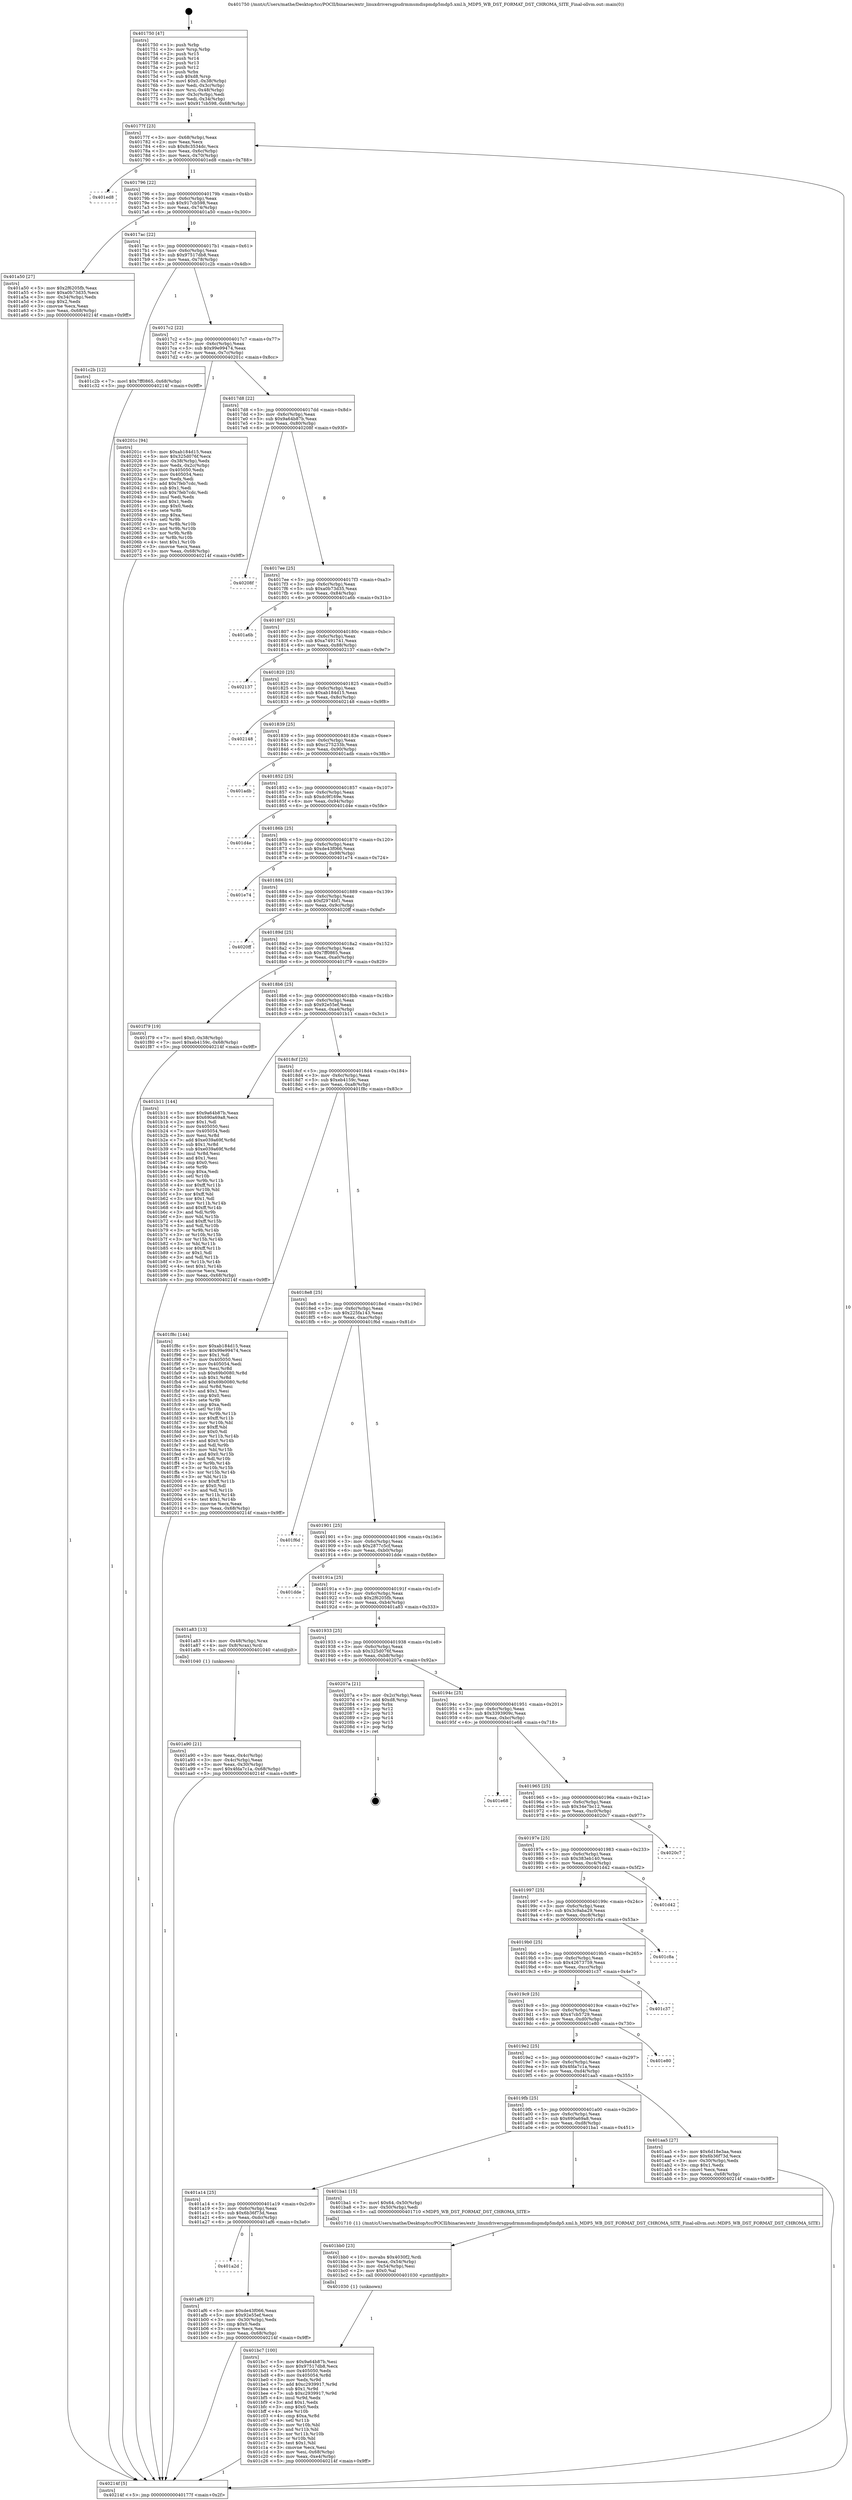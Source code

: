 digraph "0x401750" {
  label = "0x401750 (/mnt/c/Users/mathe/Desktop/tcc/POCII/binaries/extr_linuxdriversgpudrmmsmdispmdp5mdp5.xml.h_MDP5_WB_DST_FORMAT_DST_CHROMA_SITE_Final-ollvm.out::main(0))"
  labelloc = "t"
  node[shape=record]

  Entry [label="",width=0.3,height=0.3,shape=circle,fillcolor=black,style=filled]
  "0x40177f" [label="{
     0x40177f [23]\l
     | [instrs]\l
     &nbsp;&nbsp;0x40177f \<+3\>: mov -0x68(%rbp),%eax\l
     &nbsp;&nbsp;0x401782 \<+2\>: mov %eax,%ecx\l
     &nbsp;&nbsp;0x401784 \<+6\>: sub $0x8c3534dc,%ecx\l
     &nbsp;&nbsp;0x40178a \<+3\>: mov %eax,-0x6c(%rbp)\l
     &nbsp;&nbsp;0x40178d \<+3\>: mov %ecx,-0x70(%rbp)\l
     &nbsp;&nbsp;0x401790 \<+6\>: je 0000000000401ed8 \<main+0x788\>\l
  }"]
  "0x401ed8" [label="{
     0x401ed8\l
  }", style=dashed]
  "0x401796" [label="{
     0x401796 [22]\l
     | [instrs]\l
     &nbsp;&nbsp;0x401796 \<+5\>: jmp 000000000040179b \<main+0x4b\>\l
     &nbsp;&nbsp;0x40179b \<+3\>: mov -0x6c(%rbp),%eax\l
     &nbsp;&nbsp;0x40179e \<+5\>: sub $0x917cb598,%eax\l
     &nbsp;&nbsp;0x4017a3 \<+3\>: mov %eax,-0x74(%rbp)\l
     &nbsp;&nbsp;0x4017a6 \<+6\>: je 0000000000401a50 \<main+0x300\>\l
  }"]
  Exit [label="",width=0.3,height=0.3,shape=circle,fillcolor=black,style=filled,peripheries=2]
  "0x401a50" [label="{
     0x401a50 [27]\l
     | [instrs]\l
     &nbsp;&nbsp;0x401a50 \<+5\>: mov $0x2f6205fb,%eax\l
     &nbsp;&nbsp;0x401a55 \<+5\>: mov $0xa0b73d35,%ecx\l
     &nbsp;&nbsp;0x401a5a \<+3\>: mov -0x34(%rbp),%edx\l
     &nbsp;&nbsp;0x401a5d \<+3\>: cmp $0x2,%edx\l
     &nbsp;&nbsp;0x401a60 \<+3\>: cmovne %ecx,%eax\l
     &nbsp;&nbsp;0x401a63 \<+3\>: mov %eax,-0x68(%rbp)\l
     &nbsp;&nbsp;0x401a66 \<+5\>: jmp 000000000040214f \<main+0x9ff\>\l
  }"]
  "0x4017ac" [label="{
     0x4017ac [22]\l
     | [instrs]\l
     &nbsp;&nbsp;0x4017ac \<+5\>: jmp 00000000004017b1 \<main+0x61\>\l
     &nbsp;&nbsp;0x4017b1 \<+3\>: mov -0x6c(%rbp),%eax\l
     &nbsp;&nbsp;0x4017b4 \<+5\>: sub $0x97517db8,%eax\l
     &nbsp;&nbsp;0x4017b9 \<+3\>: mov %eax,-0x78(%rbp)\l
     &nbsp;&nbsp;0x4017bc \<+6\>: je 0000000000401c2b \<main+0x4db\>\l
  }"]
  "0x40214f" [label="{
     0x40214f [5]\l
     | [instrs]\l
     &nbsp;&nbsp;0x40214f \<+5\>: jmp 000000000040177f \<main+0x2f\>\l
  }"]
  "0x401750" [label="{
     0x401750 [47]\l
     | [instrs]\l
     &nbsp;&nbsp;0x401750 \<+1\>: push %rbp\l
     &nbsp;&nbsp;0x401751 \<+3\>: mov %rsp,%rbp\l
     &nbsp;&nbsp;0x401754 \<+2\>: push %r15\l
     &nbsp;&nbsp;0x401756 \<+2\>: push %r14\l
     &nbsp;&nbsp;0x401758 \<+2\>: push %r13\l
     &nbsp;&nbsp;0x40175a \<+2\>: push %r12\l
     &nbsp;&nbsp;0x40175c \<+1\>: push %rbx\l
     &nbsp;&nbsp;0x40175d \<+7\>: sub $0xd8,%rsp\l
     &nbsp;&nbsp;0x401764 \<+7\>: movl $0x0,-0x38(%rbp)\l
     &nbsp;&nbsp;0x40176b \<+3\>: mov %edi,-0x3c(%rbp)\l
     &nbsp;&nbsp;0x40176e \<+4\>: mov %rsi,-0x48(%rbp)\l
     &nbsp;&nbsp;0x401772 \<+3\>: mov -0x3c(%rbp),%edi\l
     &nbsp;&nbsp;0x401775 \<+3\>: mov %edi,-0x34(%rbp)\l
     &nbsp;&nbsp;0x401778 \<+7\>: movl $0x917cb598,-0x68(%rbp)\l
  }"]
  "0x401bc7" [label="{
     0x401bc7 [100]\l
     | [instrs]\l
     &nbsp;&nbsp;0x401bc7 \<+5\>: mov $0x9a64b87b,%esi\l
     &nbsp;&nbsp;0x401bcc \<+5\>: mov $0x97517db8,%ecx\l
     &nbsp;&nbsp;0x401bd1 \<+7\>: mov 0x405050,%edx\l
     &nbsp;&nbsp;0x401bd8 \<+8\>: mov 0x405054,%r8d\l
     &nbsp;&nbsp;0x401be0 \<+3\>: mov %edx,%r9d\l
     &nbsp;&nbsp;0x401be3 \<+7\>: add $0xc2939917,%r9d\l
     &nbsp;&nbsp;0x401bea \<+4\>: sub $0x1,%r9d\l
     &nbsp;&nbsp;0x401bee \<+7\>: sub $0xc2939917,%r9d\l
     &nbsp;&nbsp;0x401bf5 \<+4\>: imul %r9d,%edx\l
     &nbsp;&nbsp;0x401bf9 \<+3\>: and $0x1,%edx\l
     &nbsp;&nbsp;0x401bfc \<+3\>: cmp $0x0,%edx\l
     &nbsp;&nbsp;0x401bff \<+4\>: sete %r10b\l
     &nbsp;&nbsp;0x401c03 \<+4\>: cmp $0xa,%r8d\l
     &nbsp;&nbsp;0x401c07 \<+4\>: setl %r11b\l
     &nbsp;&nbsp;0x401c0b \<+3\>: mov %r10b,%bl\l
     &nbsp;&nbsp;0x401c0e \<+3\>: and %r11b,%bl\l
     &nbsp;&nbsp;0x401c11 \<+3\>: xor %r11b,%r10b\l
     &nbsp;&nbsp;0x401c14 \<+3\>: or %r10b,%bl\l
     &nbsp;&nbsp;0x401c17 \<+3\>: test $0x1,%bl\l
     &nbsp;&nbsp;0x401c1a \<+3\>: cmovne %ecx,%esi\l
     &nbsp;&nbsp;0x401c1d \<+3\>: mov %esi,-0x68(%rbp)\l
     &nbsp;&nbsp;0x401c20 \<+6\>: mov %eax,-0xe4(%rbp)\l
     &nbsp;&nbsp;0x401c26 \<+5\>: jmp 000000000040214f \<main+0x9ff\>\l
  }"]
  "0x401c2b" [label="{
     0x401c2b [12]\l
     | [instrs]\l
     &nbsp;&nbsp;0x401c2b \<+7\>: movl $0x7ff0865,-0x68(%rbp)\l
     &nbsp;&nbsp;0x401c32 \<+5\>: jmp 000000000040214f \<main+0x9ff\>\l
  }"]
  "0x4017c2" [label="{
     0x4017c2 [22]\l
     | [instrs]\l
     &nbsp;&nbsp;0x4017c2 \<+5\>: jmp 00000000004017c7 \<main+0x77\>\l
     &nbsp;&nbsp;0x4017c7 \<+3\>: mov -0x6c(%rbp),%eax\l
     &nbsp;&nbsp;0x4017ca \<+5\>: sub $0x99e99474,%eax\l
     &nbsp;&nbsp;0x4017cf \<+3\>: mov %eax,-0x7c(%rbp)\l
     &nbsp;&nbsp;0x4017d2 \<+6\>: je 000000000040201c \<main+0x8cc\>\l
  }"]
  "0x401bb0" [label="{
     0x401bb0 [23]\l
     | [instrs]\l
     &nbsp;&nbsp;0x401bb0 \<+10\>: movabs $0x4030f2,%rdi\l
     &nbsp;&nbsp;0x401bba \<+3\>: mov %eax,-0x54(%rbp)\l
     &nbsp;&nbsp;0x401bbd \<+3\>: mov -0x54(%rbp),%esi\l
     &nbsp;&nbsp;0x401bc0 \<+2\>: mov $0x0,%al\l
     &nbsp;&nbsp;0x401bc2 \<+5\>: call 0000000000401030 \<printf@plt\>\l
     | [calls]\l
     &nbsp;&nbsp;0x401030 \{1\} (unknown)\l
  }"]
  "0x40201c" [label="{
     0x40201c [94]\l
     | [instrs]\l
     &nbsp;&nbsp;0x40201c \<+5\>: mov $0xab184d15,%eax\l
     &nbsp;&nbsp;0x402021 \<+5\>: mov $0x325d076f,%ecx\l
     &nbsp;&nbsp;0x402026 \<+3\>: mov -0x38(%rbp),%edx\l
     &nbsp;&nbsp;0x402029 \<+3\>: mov %edx,-0x2c(%rbp)\l
     &nbsp;&nbsp;0x40202c \<+7\>: mov 0x405050,%edx\l
     &nbsp;&nbsp;0x402033 \<+7\>: mov 0x405054,%esi\l
     &nbsp;&nbsp;0x40203a \<+2\>: mov %edx,%edi\l
     &nbsp;&nbsp;0x40203c \<+6\>: add $0x7feb7cdc,%edi\l
     &nbsp;&nbsp;0x402042 \<+3\>: sub $0x1,%edi\l
     &nbsp;&nbsp;0x402045 \<+6\>: sub $0x7feb7cdc,%edi\l
     &nbsp;&nbsp;0x40204b \<+3\>: imul %edi,%edx\l
     &nbsp;&nbsp;0x40204e \<+3\>: and $0x1,%edx\l
     &nbsp;&nbsp;0x402051 \<+3\>: cmp $0x0,%edx\l
     &nbsp;&nbsp;0x402054 \<+4\>: sete %r8b\l
     &nbsp;&nbsp;0x402058 \<+3\>: cmp $0xa,%esi\l
     &nbsp;&nbsp;0x40205b \<+4\>: setl %r9b\l
     &nbsp;&nbsp;0x40205f \<+3\>: mov %r8b,%r10b\l
     &nbsp;&nbsp;0x402062 \<+3\>: and %r9b,%r10b\l
     &nbsp;&nbsp;0x402065 \<+3\>: xor %r9b,%r8b\l
     &nbsp;&nbsp;0x402068 \<+3\>: or %r8b,%r10b\l
     &nbsp;&nbsp;0x40206b \<+4\>: test $0x1,%r10b\l
     &nbsp;&nbsp;0x40206f \<+3\>: cmovne %ecx,%eax\l
     &nbsp;&nbsp;0x402072 \<+3\>: mov %eax,-0x68(%rbp)\l
     &nbsp;&nbsp;0x402075 \<+5\>: jmp 000000000040214f \<main+0x9ff\>\l
  }"]
  "0x4017d8" [label="{
     0x4017d8 [22]\l
     | [instrs]\l
     &nbsp;&nbsp;0x4017d8 \<+5\>: jmp 00000000004017dd \<main+0x8d\>\l
     &nbsp;&nbsp;0x4017dd \<+3\>: mov -0x6c(%rbp),%eax\l
     &nbsp;&nbsp;0x4017e0 \<+5\>: sub $0x9a64b87b,%eax\l
     &nbsp;&nbsp;0x4017e5 \<+3\>: mov %eax,-0x80(%rbp)\l
     &nbsp;&nbsp;0x4017e8 \<+6\>: je 000000000040208f \<main+0x93f\>\l
  }"]
  "0x401a2d" [label="{
     0x401a2d\l
  }", style=dashed]
  "0x40208f" [label="{
     0x40208f\l
  }", style=dashed]
  "0x4017ee" [label="{
     0x4017ee [25]\l
     | [instrs]\l
     &nbsp;&nbsp;0x4017ee \<+5\>: jmp 00000000004017f3 \<main+0xa3\>\l
     &nbsp;&nbsp;0x4017f3 \<+3\>: mov -0x6c(%rbp),%eax\l
     &nbsp;&nbsp;0x4017f6 \<+5\>: sub $0xa0b73d35,%eax\l
     &nbsp;&nbsp;0x4017fb \<+6\>: mov %eax,-0x84(%rbp)\l
     &nbsp;&nbsp;0x401801 \<+6\>: je 0000000000401a6b \<main+0x31b\>\l
  }"]
  "0x401af6" [label="{
     0x401af6 [27]\l
     | [instrs]\l
     &nbsp;&nbsp;0x401af6 \<+5\>: mov $0xde43f066,%eax\l
     &nbsp;&nbsp;0x401afb \<+5\>: mov $0x92e55ef,%ecx\l
     &nbsp;&nbsp;0x401b00 \<+3\>: mov -0x30(%rbp),%edx\l
     &nbsp;&nbsp;0x401b03 \<+3\>: cmp $0x0,%edx\l
     &nbsp;&nbsp;0x401b06 \<+3\>: cmove %ecx,%eax\l
     &nbsp;&nbsp;0x401b09 \<+3\>: mov %eax,-0x68(%rbp)\l
     &nbsp;&nbsp;0x401b0c \<+5\>: jmp 000000000040214f \<main+0x9ff\>\l
  }"]
  "0x401a6b" [label="{
     0x401a6b\l
  }", style=dashed]
  "0x401807" [label="{
     0x401807 [25]\l
     | [instrs]\l
     &nbsp;&nbsp;0x401807 \<+5\>: jmp 000000000040180c \<main+0xbc\>\l
     &nbsp;&nbsp;0x40180c \<+3\>: mov -0x6c(%rbp),%eax\l
     &nbsp;&nbsp;0x40180f \<+5\>: sub $0xa7491741,%eax\l
     &nbsp;&nbsp;0x401814 \<+6\>: mov %eax,-0x88(%rbp)\l
     &nbsp;&nbsp;0x40181a \<+6\>: je 0000000000402137 \<main+0x9e7\>\l
  }"]
  "0x401a14" [label="{
     0x401a14 [25]\l
     | [instrs]\l
     &nbsp;&nbsp;0x401a14 \<+5\>: jmp 0000000000401a19 \<main+0x2c9\>\l
     &nbsp;&nbsp;0x401a19 \<+3\>: mov -0x6c(%rbp),%eax\l
     &nbsp;&nbsp;0x401a1c \<+5\>: sub $0x6b36f73d,%eax\l
     &nbsp;&nbsp;0x401a21 \<+6\>: mov %eax,-0xdc(%rbp)\l
     &nbsp;&nbsp;0x401a27 \<+6\>: je 0000000000401af6 \<main+0x3a6\>\l
  }"]
  "0x402137" [label="{
     0x402137\l
  }", style=dashed]
  "0x401820" [label="{
     0x401820 [25]\l
     | [instrs]\l
     &nbsp;&nbsp;0x401820 \<+5\>: jmp 0000000000401825 \<main+0xd5\>\l
     &nbsp;&nbsp;0x401825 \<+3\>: mov -0x6c(%rbp),%eax\l
     &nbsp;&nbsp;0x401828 \<+5\>: sub $0xab184d15,%eax\l
     &nbsp;&nbsp;0x40182d \<+6\>: mov %eax,-0x8c(%rbp)\l
     &nbsp;&nbsp;0x401833 \<+6\>: je 0000000000402148 \<main+0x9f8\>\l
  }"]
  "0x401ba1" [label="{
     0x401ba1 [15]\l
     | [instrs]\l
     &nbsp;&nbsp;0x401ba1 \<+7\>: movl $0x64,-0x50(%rbp)\l
     &nbsp;&nbsp;0x401ba8 \<+3\>: mov -0x50(%rbp),%edi\l
     &nbsp;&nbsp;0x401bab \<+5\>: call 0000000000401710 \<MDP5_WB_DST_FORMAT_DST_CHROMA_SITE\>\l
     | [calls]\l
     &nbsp;&nbsp;0x401710 \{1\} (/mnt/c/Users/mathe/Desktop/tcc/POCII/binaries/extr_linuxdriversgpudrmmsmdispmdp5mdp5.xml.h_MDP5_WB_DST_FORMAT_DST_CHROMA_SITE_Final-ollvm.out::MDP5_WB_DST_FORMAT_DST_CHROMA_SITE)\l
  }"]
  "0x402148" [label="{
     0x402148\l
  }", style=dashed]
  "0x401839" [label="{
     0x401839 [25]\l
     | [instrs]\l
     &nbsp;&nbsp;0x401839 \<+5\>: jmp 000000000040183e \<main+0xee\>\l
     &nbsp;&nbsp;0x40183e \<+3\>: mov -0x6c(%rbp),%eax\l
     &nbsp;&nbsp;0x401841 \<+5\>: sub $0xc275233b,%eax\l
     &nbsp;&nbsp;0x401846 \<+6\>: mov %eax,-0x90(%rbp)\l
     &nbsp;&nbsp;0x40184c \<+6\>: je 0000000000401adb \<main+0x38b\>\l
  }"]
  "0x4019fb" [label="{
     0x4019fb [25]\l
     | [instrs]\l
     &nbsp;&nbsp;0x4019fb \<+5\>: jmp 0000000000401a00 \<main+0x2b0\>\l
     &nbsp;&nbsp;0x401a00 \<+3\>: mov -0x6c(%rbp),%eax\l
     &nbsp;&nbsp;0x401a03 \<+5\>: sub $0x690a69a8,%eax\l
     &nbsp;&nbsp;0x401a08 \<+6\>: mov %eax,-0xd8(%rbp)\l
     &nbsp;&nbsp;0x401a0e \<+6\>: je 0000000000401ba1 \<main+0x451\>\l
  }"]
  "0x401adb" [label="{
     0x401adb\l
  }", style=dashed]
  "0x401852" [label="{
     0x401852 [25]\l
     | [instrs]\l
     &nbsp;&nbsp;0x401852 \<+5\>: jmp 0000000000401857 \<main+0x107\>\l
     &nbsp;&nbsp;0x401857 \<+3\>: mov -0x6c(%rbp),%eax\l
     &nbsp;&nbsp;0x40185a \<+5\>: sub $0xdc9f169e,%eax\l
     &nbsp;&nbsp;0x40185f \<+6\>: mov %eax,-0x94(%rbp)\l
     &nbsp;&nbsp;0x401865 \<+6\>: je 0000000000401d4e \<main+0x5fe\>\l
  }"]
  "0x401aa5" [label="{
     0x401aa5 [27]\l
     | [instrs]\l
     &nbsp;&nbsp;0x401aa5 \<+5\>: mov $0x6d18e3aa,%eax\l
     &nbsp;&nbsp;0x401aaa \<+5\>: mov $0x6b36f73d,%ecx\l
     &nbsp;&nbsp;0x401aaf \<+3\>: mov -0x30(%rbp),%edx\l
     &nbsp;&nbsp;0x401ab2 \<+3\>: cmp $0x1,%edx\l
     &nbsp;&nbsp;0x401ab5 \<+3\>: cmovl %ecx,%eax\l
     &nbsp;&nbsp;0x401ab8 \<+3\>: mov %eax,-0x68(%rbp)\l
     &nbsp;&nbsp;0x401abb \<+5\>: jmp 000000000040214f \<main+0x9ff\>\l
  }"]
  "0x401d4e" [label="{
     0x401d4e\l
  }", style=dashed]
  "0x40186b" [label="{
     0x40186b [25]\l
     | [instrs]\l
     &nbsp;&nbsp;0x40186b \<+5\>: jmp 0000000000401870 \<main+0x120\>\l
     &nbsp;&nbsp;0x401870 \<+3\>: mov -0x6c(%rbp),%eax\l
     &nbsp;&nbsp;0x401873 \<+5\>: sub $0xde43f066,%eax\l
     &nbsp;&nbsp;0x401878 \<+6\>: mov %eax,-0x98(%rbp)\l
     &nbsp;&nbsp;0x40187e \<+6\>: je 0000000000401e74 \<main+0x724\>\l
  }"]
  "0x4019e2" [label="{
     0x4019e2 [25]\l
     | [instrs]\l
     &nbsp;&nbsp;0x4019e2 \<+5\>: jmp 00000000004019e7 \<main+0x297\>\l
     &nbsp;&nbsp;0x4019e7 \<+3\>: mov -0x6c(%rbp),%eax\l
     &nbsp;&nbsp;0x4019ea \<+5\>: sub $0x4fda7c1a,%eax\l
     &nbsp;&nbsp;0x4019ef \<+6\>: mov %eax,-0xd4(%rbp)\l
     &nbsp;&nbsp;0x4019f5 \<+6\>: je 0000000000401aa5 \<main+0x355\>\l
  }"]
  "0x401e74" [label="{
     0x401e74\l
  }", style=dashed]
  "0x401884" [label="{
     0x401884 [25]\l
     | [instrs]\l
     &nbsp;&nbsp;0x401884 \<+5\>: jmp 0000000000401889 \<main+0x139\>\l
     &nbsp;&nbsp;0x401889 \<+3\>: mov -0x6c(%rbp),%eax\l
     &nbsp;&nbsp;0x40188c \<+5\>: sub $0xf2974bf1,%eax\l
     &nbsp;&nbsp;0x401891 \<+6\>: mov %eax,-0x9c(%rbp)\l
     &nbsp;&nbsp;0x401897 \<+6\>: je 00000000004020ff \<main+0x9af\>\l
  }"]
  "0x401e80" [label="{
     0x401e80\l
  }", style=dashed]
  "0x4020ff" [label="{
     0x4020ff\l
  }", style=dashed]
  "0x40189d" [label="{
     0x40189d [25]\l
     | [instrs]\l
     &nbsp;&nbsp;0x40189d \<+5\>: jmp 00000000004018a2 \<main+0x152\>\l
     &nbsp;&nbsp;0x4018a2 \<+3\>: mov -0x6c(%rbp),%eax\l
     &nbsp;&nbsp;0x4018a5 \<+5\>: sub $0x7ff0865,%eax\l
     &nbsp;&nbsp;0x4018aa \<+6\>: mov %eax,-0xa0(%rbp)\l
     &nbsp;&nbsp;0x4018b0 \<+6\>: je 0000000000401f79 \<main+0x829\>\l
  }"]
  "0x4019c9" [label="{
     0x4019c9 [25]\l
     | [instrs]\l
     &nbsp;&nbsp;0x4019c9 \<+5\>: jmp 00000000004019ce \<main+0x27e\>\l
     &nbsp;&nbsp;0x4019ce \<+3\>: mov -0x6c(%rbp),%eax\l
     &nbsp;&nbsp;0x4019d1 \<+5\>: sub $0x47cb5729,%eax\l
     &nbsp;&nbsp;0x4019d6 \<+6\>: mov %eax,-0xd0(%rbp)\l
     &nbsp;&nbsp;0x4019dc \<+6\>: je 0000000000401e80 \<main+0x730\>\l
  }"]
  "0x401f79" [label="{
     0x401f79 [19]\l
     | [instrs]\l
     &nbsp;&nbsp;0x401f79 \<+7\>: movl $0x0,-0x38(%rbp)\l
     &nbsp;&nbsp;0x401f80 \<+7\>: movl $0xeb4159c,-0x68(%rbp)\l
     &nbsp;&nbsp;0x401f87 \<+5\>: jmp 000000000040214f \<main+0x9ff\>\l
  }"]
  "0x4018b6" [label="{
     0x4018b6 [25]\l
     | [instrs]\l
     &nbsp;&nbsp;0x4018b6 \<+5\>: jmp 00000000004018bb \<main+0x16b\>\l
     &nbsp;&nbsp;0x4018bb \<+3\>: mov -0x6c(%rbp),%eax\l
     &nbsp;&nbsp;0x4018be \<+5\>: sub $0x92e55ef,%eax\l
     &nbsp;&nbsp;0x4018c3 \<+6\>: mov %eax,-0xa4(%rbp)\l
     &nbsp;&nbsp;0x4018c9 \<+6\>: je 0000000000401b11 \<main+0x3c1\>\l
  }"]
  "0x401c37" [label="{
     0x401c37\l
  }", style=dashed]
  "0x401b11" [label="{
     0x401b11 [144]\l
     | [instrs]\l
     &nbsp;&nbsp;0x401b11 \<+5\>: mov $0x9a64b87b,%eax\l
     &nbsp;&nbsp;0x401b16 \<+5\>: mov $0x690a69a8,%ecx\l
     &nbsp;&nbsp;0x401b1b \<+2\>: mov $0x1,%dl\l
     &nbsp;&nbsp;0x401b1d \<+7\>: mov 0x405050,%esi\l
     &nbsp;&nbsp;0x401b24 \<+7\>: mov 0x405054,%edi\l
     &nbsp;&nbsp;0x401b2b \<+3\>: mov %esi,%r8d\l
     &nbsp;&nbsp;0x401b2e \<+7\>: add $0xe039a69f,%r8d\l
     &nbsp;&nbsp;0x401b35 \<+4\>: sub $0x1,%r8d\l
     &nbsp;&nbsp;0x401b39 \<+7\>: sub $0xe039a69f,%r8d\l
     &nbsp;&nbsp;0x401b40 \<+4\>: imul %r8d,%esi\l
     &nbsp;&nbsp;0x401b44 \<+3\>: and $0x1,%esi\l
     &nbsp;&nbsp;0x401b47 \<+3\>: cmp $0x0,%esi\l
     &nbsp;&nbsp;0x401b4a \<+4\>: sete %r9b\l
     &nbsp;&nbsp;0x401b4e \<+3\>: cmp $0xa,%edi\l
     &nbsp;&nbsp;0x401b51 \<+4\>: setl %r10b\l
     &nbsp;&nbsp;0x401b55 \<+3\>: mov %r9b,%r11b\l
     &nbsp;&nbsp;0x401b58 \<+4\>: xor $0xff,%r11b\l
     &nbsp;&nbsp;0x401b5c \<+3\>: mov %r10b,%bl\l
     &nbsp;&nbsp;0x401b5f \<+3\>: xor $0xff,%bl\l
     &nbsp;&nbsp;0x401b62 \<+3\>: xor $0x1,%dl\l
     &nbsp;&nbsp;0x401b65 \<+3\>: mov %r11b,%r14b\l
     &nbsp;&nbsp;0x401b68 \<+4\>: and $0xff,%r14b\l
     &nbsp;&nbsp;0x401b6c \<+3\>: and %dl,%r9b\l
     &nbsp;&nbsp;0x401b6f \<+3\>: mov %bl,%r15b\l
     &nbsp;&nbsp;0x401b72 \<+4\>: and $0xff,%r15b\l
     &nbsp;&nbsp;0x401b76 \<+3\>: and %dl,%r10b\l
     &nbsp;&nbsp;0x401b79 \<+3\>: or %r9b,%r14b\l
     &nbsp;&nbsp;0x401b7c \<+3\>: or %r10b,%r15b\l
     &nbsp;&nbsp;0x401b7f \<+3\>: xor %r15b,%r14b\l
     &nbsp;&nbsp;0x401b82 \<+3\>: or %bl,%r11b\l
     &nbsp;&nbsp;0x401b85 \<+4\>: xor $0xff,%r11b\l
     &nbsp;&nbsp;0x401b89 \<+3\>: or $0x1,%dl\l
     &nbsp;&nbsp;0x401b8c \<+3\>: and %dl,%r11b\l
     &nbsp;&nbsp;0x401b8f \<+3\>: or %r11b,%r14b\l
     &nbsp;&nbsp;0x401b92 \<+4\>: test $0x1,%r14b\l
     &nbsp;&nbsp;0x401b96 \<+3\>: cmovne %ecx,%eax\l
     &nbsp;&nbsp;0x401b99 \<+3\>: mov %eax,-0x68(%rbp)\l
     &nbsp;&nbsp;0x401b9c \<+5\>: jmp 000000000040214f \<main+0x9ff\>\l
  }"]
  "0x4018cf" [label="{
     0x4018cf [25]\l
     | [instrs]\l
     &nbsp;&nbsp;0x4018cf \<+5\>: jmp 00000000004018d4 \<main+0x184\>\l
     &nbsp;&nbsp;0x4018d4 \<+3\>: mov -0x6c(%rbp),%eax\l
     &nbsp;&nbsp;0x4018d7 \<+5\>: sub $0xeb4159c,%eax\l
     &nbsp;&nbsp;0x4018dc \<+6\>: mov %eax,-0xa8(%rbp)\l
     &nbsp;&nbsp;0x4018e2 \<+6\>: je 0000000000401f8c \<main+0x83c\>\l
  }"]
  "0x4019b0" [label="{
     0x4019b0 [25]\l
     | [instrs]\l
     &nbsp;&nbsp;0x4019b0 \<+5\>: jmp 00000000004019b5 \<main+0x265\>\l
     &nbsp;&nbsp;0x4019b5 \<+3\>: mov -0x6c(%rbp),%eax\l
     &nbsp;&nbsp;0x4019b8 \<+5\>: sub $0x42673759,%eax\l
     &nbsp;&nbsp;0x4019bd \<+6\>: mov %eax,-0xcc(%rbp)\l
     &nbsp;&nbsp;0x4019c3 \<+6\>: je 0000000000401c37 \<main+0x4e7\>\l
  }"]
  "0x401f8c" [label="{
     0x401f8c [144]\l
     | [instrs]\l
     &nbsp;&nbsp;0x401f8c \<+5\>: mov $0xab184d15,%eax\l
     &nbsp;&nbsp;0x401f91 \<+5\>: mov $0x99e99474,%ecx\l
     &nbsp;&nbsp;0x401f96 \<+2\>: mov $0x1,%dl\l
     &nbsp;&nbsp;0x401f98 \<+7\>: mov 0x405050,%esi\l
     &nbsp;&nbsp;0x401f9f \<+7\>: mov 0x405054,%edi\l
     &nbsp;&nbsp;0x401fa6 \<+3\>: mov %esi,%r8d\l
     &nbsp;&nbsp;0x401fa9 \<+7\>: sub $0x69b0080,%r8d\l
     &nbsp;&nbsp;0x401fb0 \<+4\>: sub $0x1,%r8d\l
     &nbsp;&nbsp;0x401fb4 \<+7\>: add $0x69b0080,%r8d\l
     &nbsp;&nbsp;0x401fbb \<+4\>: imul %r8d,%esi\l
     &nbsp;&nbsp;0x401fbf \<+3\>: and $0x1,%esi\l
     &nbsp;&nbsp;0x401fc2 \<+3\>: cmp $0x0,%esi\l
     &nbsp;&nbsp;0x401fc5 \<+4\>: sete %r9b\l
     &nbsp;&nbsp;0x401fc9 \<+3\>: cmp $0xa,%edi\l
     &nbsp;&nbsp;0x401fcc \<+4\>: setl %r10b\l
     &nbsp;&nbsp;0x401fd0 \<+3\>: mov %r9b,%r11b\l
     &nbsp;&nbsp;0x401fd3 \<+4\>: xor $0xff,%r11b\l
     &nbsp;&nbsp;0x401fd7 \<+3\>: mov %r10b,%bl\l
     &nbsp;&nbsp;0x401fda \<+3\>: xor $0xff,%bl\l
     &nbsp;&nbsp;0x401fdd \<+3\>: xor $0x0,%dl\l
     &nbsp;&nbsp;0x401fe0 \<+3\>: mov %r11b,%r14b\l
     &nbsp;&nbsp;0x401fe3 \<+4\>: and $0x0,%r14b\l
     &nbsp;&nbsp;0x401fe7 \<+3\>: and %dl,%r9b\l
     &nbsp;&nbsp;0x401fea \<+3\>: mov %bl,%r15b\l
     &nbsp;&nbsp;0x401fed \<+4\>: and $0x0,%r15b\l
     &nbsp;&nbsp;0x401ff1 \<+3\>: and %dl,%r10b\l
     &nbsp;&nbsp;0x401ff4 \<+3\>: or %r9b,%r14b\l
     &nbsp;&nbsp;0x401ff7 \<+3\>: or %r10b,%r15b\l
     &nbsp;&nbsp;0x401ffa \<+3\>: xor %r15b,%r14b\l
     &nbsp;&nbsp;0x401ffd \<+3\>: or %bl,%r11b\l
     &nbsp;&nbsp;0x402000 \<+4\>: xor $0xff,%r11b\l
     &nbsp;&nbsp;0x402004 \<+3\>: or $0x0,%dl\l
     &nbsp;&nbsp;0x402007 \<+3\>: and %dl,%r11b\l
     &nbsp;&nbsp;0x40200a \<+3\>: or %r11b,%r14b\l
     &nbsp;&nbsp;0x40200d \<+4\>: test $0x1,%r14b\l
     &nbsp;&nbsp;0x402011 \<+3\>: cmovne %ecx,%eax\l
     &nbsp;&nbsp;0x402014 \<+3\>: mov %eax,-0x68(%rbp)\l
     &nbsp;&nbsp;0x402017 \<+5\>: jmp 000000000040214f \<main+0x9ff\>\l
  }"]
  "0x4018e8" [label="{
     0x4018e8 [25]\l
     | [instrs]\l
     &nbsp;&nbsp;0x4018e8 \<+5\>: jmp 00000000004018ed \<main+0x19d\>\l
     &nbsp;&nbsp;0x4018ed \<+3\>: mov -0x6c(%rbp),%eax\l
     &nbsp;&nbsp;0x4018f0 \<+5\>: sub $0x225fa143,%eax\l
     &nbsp;&nbsp;0x4018f5 \<+6\>: mov %eax,-0xac(%rbp)\l
     &nbsp;&nbsp;0x4018fb \<+6\>: je 0000000000401f6d \<main+0x81d\>\l
  }"]
  "0x401c8a" [label="{
     0x401c8a\l
  }", style=dashed]
  "0x401f6d" [label="{
     0x401f6d\l
  }", style=dashed]
  "0x401901" [label="{
     0x401901 [25]\l
     | [instrs]\l
     &nbsp;&nbsp;0x401901 \<+5\>: jmp 0000000000401906 \<main+0x1b6\>\l
     &nbsp;&nbsp;0x401906 \<+3\>: mov -0x6c(%rbp),%eax\l
     &nbsp;&nbsp;0x401909 \<+5\>: sub $0x2877c5cf,%eax\l
     &nbsp;&nbsp;0x40190e \<+6\>: mov %eax,-0xb0(%rbp)\l
     &nbsp;&nbsp;0x401914 \<+6\>: je 0000000000401dde \<main+0x68e\>\l
  }"]
  "0x401997" [label="{
     0x401997 [25]\l
     | [instrs]\l
     &nbsp;&nbsp;0x401997 \<+5\>: jmp 000000000040199c \<main+0x24c\>\l
     &nbsp;&nbsp;0x40199c \<+3\>: mov -0x6c(%rbp),%eax\l
     &nbsp;&nbsp;0x40199f \<+5\>: sub $0x3c9aba29,%eax\l
     &nbsp;&nbsp;0x4019a4 \<+6\>: mov %eax,-0xc8(%rbp)\l
     &nbsp;&nbsp;0x4019aa \<+6\>: je 0000000000401c8a \<main+0x53a\>\l
  }"]
  "0x401dde" [label="{
     0x401dde\l
  }", style=dashed]
  "0x40191a" [label="{
     0x40191a [25]\l
     | [instrs]\l
     &nbsp;&nbsp;0x40191a \<+5\>: jmp 000000000040191f \<main+0x1cf\>\l
     &nbsp;&nbsp;0x40191f \<+3\>: mov -0x6c(%rbp),%eax\l
     &nbsp;&nbsp;0x401922 \<+5\>: sub $0x2f6205fb,%eax\l
     &nbsp;&nbsp;0x401927 \<+6\>: mov %eax,-0xb4(%rbp)\l
     &nbsp;&nbsp;0x40192d \<+6\>: je 0000000000401a83 \<main+0x333\>\l
  }"]
  "0x401d42" [label="{
     0x401d42\l
  }", style=dashed]
  "0x401a83" [label="{
     0x401a83 [13]\l
     | [instrs]\l
     &nbsp;&nbsp;0x401a83 \<+4\>: mov -0x48(%rbp),%rax\l
     &nbsp;&nbsp;0x401a87 \<+4\>: mov 0x8(%rax),%rdi\l
     &nbsp;&nbsp;0x401a8b \<+5\>: call 0000000000401040 \<atoi@plt\>\l
     | [calls]\l
     &nbsp;&nbsp;0x401040 \{1\} (unknown)\l
  }"]
  "0x401933" [label="{
     0x401933 [25]\l
     | [instrs]\l
     &nbsp;&nbsp;0x401933 \<+5\>: jmp 0000000000401938 \<main+0x1e8\>\l
     &nbsp;&nbsp;0x401938 \<+3\>: mov -0x6c(%rbp),%eax\l
     &nbsp;&nbsp;0x40193b \<+5\>: sub $0x325d076f,%eax\l
     &nbsp;&nbsp;0x401940 \<+6\>: mov %eax,-0xb8(%rbp)\l
     &nbsp;&nbsp;0x401946 \<+6\>: je 000000000040207a \<main+0x92a\>\l
  }"]
  "0x401a90" [label="{
     0x401a90 [21]\l
     | [instrs]\l
     &nbsp;&nbsp;0x401a90 \<+3\>: mov %eax,-0x4c(%rbp)\l
     &nbsp;&nbsp;0x401a93 \<+3\>: mov -0x4c(%rbp),%eax\l
     &nbsp;&nbsp;0x401a96 \<+3\>: mov %eax,-0x30(%rbp)\l
     &nbsp;&nbsp;0x401a99 \<+7\>: movl $0x4fda7c1a,-0x68(%rbp)\l
     &nbsp;&nbsp;0x401aa0 \<+5\>: jmp 000000000040214f \<main+0x9ff\>\l
  }"]
  "0x40197e" [label="{
     0x40197e [25]\l
     | [instrs]\l
     &nbsp;&nbsp;0x40197e \<+5\>: jmp 0000000000401983 \<main+0x233\>\l
     &nbsp;&nbsp;0x401983 \<+3\>: mov -0x6c(%rbp),%eax\l
     &nbsp;&nbsp;0x401986 \<+5\>: sub $0x383eb140,%eax\l
     &nbsp;&nbsp;0x40198b \<+6\>: mov %eax,-0xc4(%rbp)\l
     &nbsp;&nbsp;0x401991 \<+6\>: je 0000000000401d42 \<main+0x5f2\>\l
  }"]
  "0x40207a" [label="{
     0x40207a [21]\l
     | [instrs]\l
     &nbsp;&nbsp;0x40207a \<+3\>: mov -0x2c(%rbp),%eax\l
     &nbsp;&nbsp;0x40207d \<+7\>: add $0xd8,%rsp\l
     &nbsp;&nbsp;0x402084 \<+1\>: pop %rbx\l
     &nbsp;&nbsp;0x402085 \<+2\>: pop %r12\l
     &nbsp;&nbsp;0x402087 \<+2\>: pop %r13\l
     &nbsp;&nbsp;0x402089 \<+2\>: pop %r14\l
     &nbsp;&nbsp;0x40208b \<+2\>: pop %r15\l
     &nbsp;&nbsp;0x40208d \<+1\>: pop %rbp\l
     &nbsp;&nbsp;0x40208e \<+1\>: ret\l
  }"]
  "0x40194c" [label="{
     0x40194c [25]\l
     | [instrs]\l
     &nbsp;&nbsp;0x40194c \<+5\>: jmp 0000000000401951 \<main+0x201\>\l
     &nbsp;&nbsp;0x401951 \<+3\>: mov -0x6c(%rbp),%eax\l
     &nbsp;&nbsp;0x401954 \<+5\>: sub $0x3393909c,%eax\l
     &nbsp;&nbsp;0x401959 \<+6\>: mov %eax,-0xbc(%rbp)\l
     &nbsp;&nbsp;0x40195f \<+6\>: je 0000000000401e68 \<main+0x718\>\l
  }"]
  "0x4020c7" [label="{
     0x4020c7\l
  }", style=dashed]
  "0x401e68" [label="{
     0x401e68\l
  }", style=dashed]
  "0x401965" [label="{
     0x401965 [25]\l
     | [instrs]\l
     &nbsp;&nbsp;0x401965 \<+5\>: jmp 000000000040196a \<main+0x21a\>\l
     &nbsp;&nbsp;0x40196a \<+3\>: mov -0x6c(%rbp),%eax\l
     &nbsp;&nbsp;0x40196d \<+5\>: sub $0x34e7bc12,%eax\l
     &nbsp;&nbsp;0x401972 \<+6\>: mov %eax,-0xc0(%rbp)\l
     &nbsp;&nbsp;0x401978 \<+6\>: je 00000000004020c7 \<main+0x977\>\l
  }"]
  Entry -> "0x401750" [label=" 1"]
  "0x40177f" -> "0x401ed8" [label=" 0"]
  "0x40177f" -> "0x401796" [label=" 11"]
  "0x40207a" -> Exit [label=" 1"]
  "0x401796" -> "0x401a50" [label=" 1"]
  "0x401796" -> "0x4017ac" [label=" 10"]
  "0x401a50" -> "0x40214f" [label=" 1"]
  "0x401750" -> "0x40177f" [label=" 1"]
  "0x40214f" -> "0x40177f" [label=" 10"]
  "0x40201c" -> "0x40214f" [label=" 1"]
  "0x4017ac" -> "0x401c2b" [label=" 1"]
  "0x4017ac" -> "0x4017c2" [label=" 9"]
  "0x401f8c" -> "0x40214f" [label=" 1"]
  "0x4017c2" -> "0x40201c" [label=" 1"]
  "0x4017c2" -> "0x4017d8" [label=" 8"]
  "0x401f79" -> "0x40214f" [label=" 1"]
  "0x4017d8" -> "0x40208f" [label=" 0"]
  "0x4017d8" -> "0x4017ee" [label=" 8"]
  "0x401c2b" -> "0x40214f" [label=" 1"]
  "0x4017ee" -> "0x401a6b" [label=" 0"]
  "0x4017ee" -> "0x401807" [label=" 8"]
  "0x401bc7" -> "0x40214f" [label=" 1"]
  "0x401807" -> "0x402137" [label=" 0"]
  "0x401807" -> "0x401820" [label=" 8"]
  "0x401ba1" -> "0x401bb0" [label=" 1"]
  "0x401820" -> "0x402148" [label=" 0"]
  "0x401820" -> "0x401839" [label=" 8"]
  "0x401b11" -> "0x40214f" [label=" 1"]
  "0x401839" -> "0x401adb" [label=" 0"]
  "0x401839" -> "0x401852" [label=" 8"]
  "0x401a14" -> "0x401a2d" [label=" 0"]
  "0x401852" -> "0x401d4e" [label=" 0"]
  "0x401852" -> "0x40186b" [label=" 8"]
  "0x401a14" -> "0x401af6" [label=" 1"]
  "0x40186b" -> "0x401e74" [label=" 0"]
  "0x40186b" -> "0x401884" [label=" 8"]
  "0x4019fb" -> "0x401a14" [label=" 1"]
  "0x401884" -> "0x4020ff" [label=" 0"]
  "0x401884" -> "0x40189d" [label=" 8"]
  "0x4019fb" -> "0x401ba1" [label=" 1"]
  "0x40189d" -> "0x401f79" [label=" 1"]
  "0x40189d" -> "0x4018b6" [label=" 7"]
  "0x401aa5" -> "0x40214f" [label=" 1"]
  "0x4018b6" -> "0x401b11" [label=" 1"]
  "0x4018b6" -> "0x4018cf" [label=" 6"]
  "0x4019e2" -> "0x4019fb" [label=" 2"]
  "0x4018cf" -> "0x401f8c" [label=" 1"]
  "0x4018cf" -> "0x4018e8" [label=" 5"]
  "0x401bb0" -> "0x401bc7" [label=" 1"]
  "0x4018e8" -> "0x401f6d" [label=" 0"]
  "0x4018e8" -> "0x401901" [label=" 5"]
  "0x4019c9" -> "0x4019e2" [label=" 3"]
  "0x401901" -> "0x401dde" [label=" 0"]
  "0x401901" -> "0x40191a" [label=" 5"]
  "0x401af6" -> "0x40214f" [label=" 1"]
  "0x40191a" -> "0x401a83" [label=" 1"]
  "0x40191a" -> "0x401933" [label=" 4"]
  "0x401a83" -> "0x401a90" [label=" 1"]
  "0x401a90" -> "0x40214f" [label=" 1"]
  "0x4019b0" -> "0x4019c9" [label=" 3"]
  "0x401933" -> "0x40207a" [label=" 1"]
  "0x401933" -> "0x40194c" [label=" 3"]
  "0x4019e2" -> "0x401aa5" [label=" 1"]
  "0x40194c" -> "0x401e68" [label=" 0"]
  "0x40194c" -> "0x401965" [label=" 3"]
  "0x401997" -> "0x4019b0" [label=" 3"]
  "0x401965" -> "0x4020c7" [label=" 0"]
  "0x401965" -> "0x40197e" [label=" 3"]
  "0x4019b0" -> "0x401c37" [label=" 0"]
  "0x40197e" -> "0x401d42" [label=" 0"]
  "0x40197e" -> "0x401997" [label=" 3"]
  "0x4019c9" -> "0x401e80" [label=" 0"]
  "0x401997" -> "0x401c8a" [label=" 0"]
}
